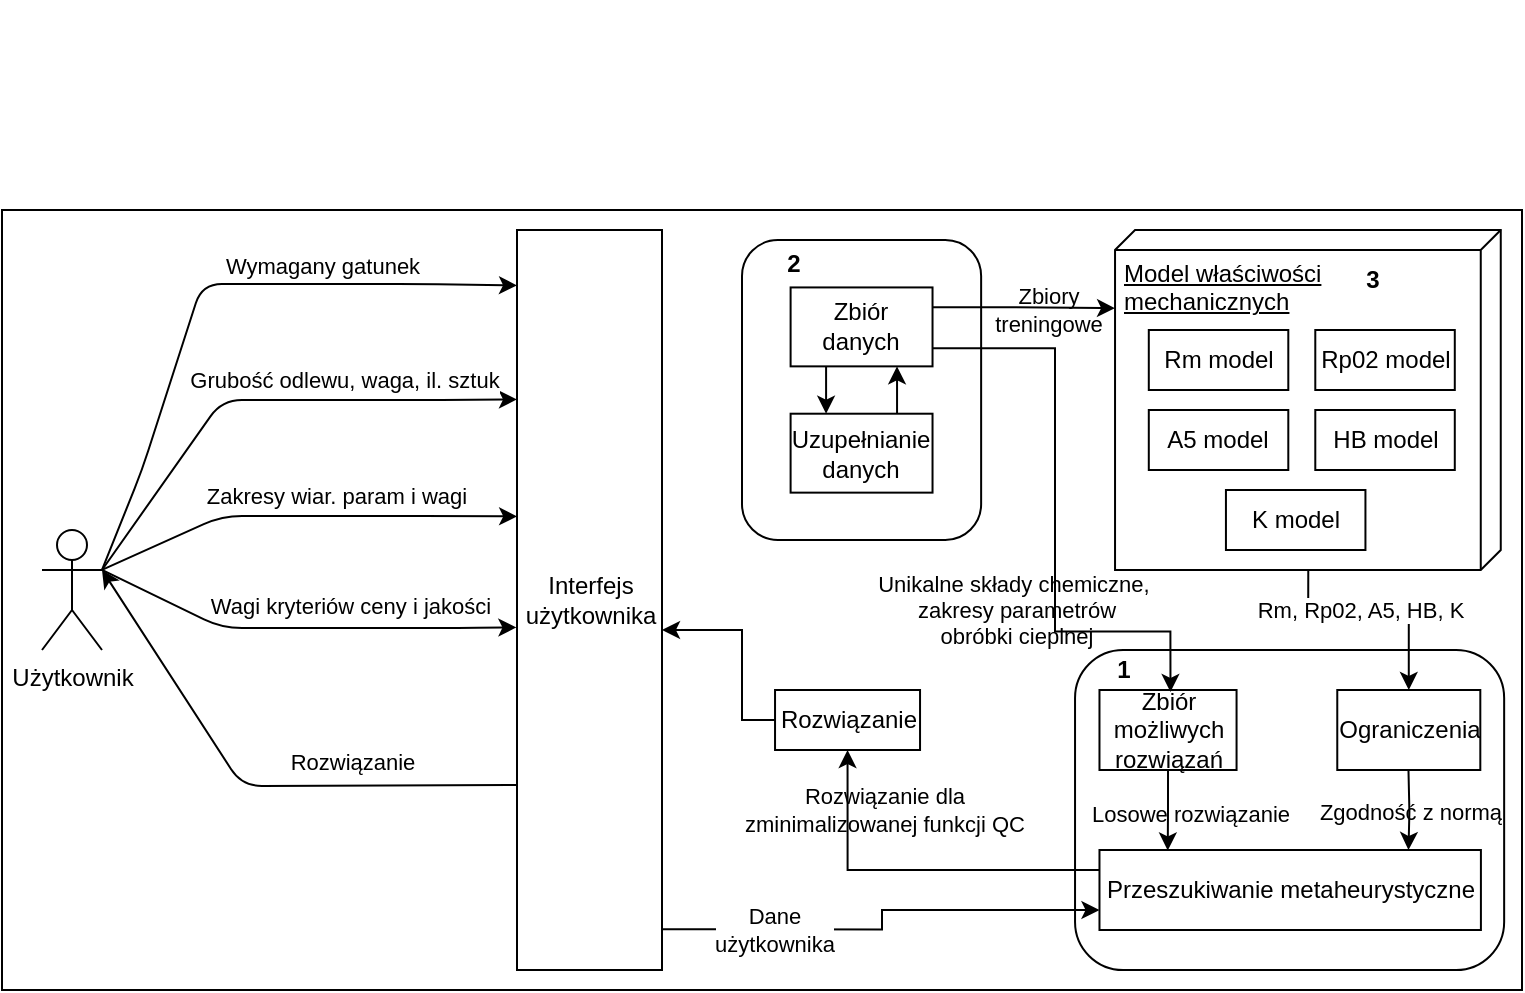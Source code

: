 <mxfile version="13.10.3" type="google"><diagram id="5xQCa3P3CvM30M4fpbCQ" name="Page-1"><mxGraphModel dx="1422" dy="2368" grid="1" gridSize="10" guides="1" tooltips="1" connect="1" arrows="1" fold="1" page="1" pageScale="1" pageWidth="1169" pageHeight="1654" math="0" shadow="0"><root><mxCell id="0"/><mxCell id="1" parent="0"/><mxCell id="l8LEZqy1cuJwUr7i52sy-6" value="" style="rounded=0;whiteSpace=wrap;html=1;labelBackgroundColor=#ffffff;" vertex="1" parent="1"><mxGeometry x="30" y="20" width="760" height="390" as="geometry"/></mxCell><mxCell id="2Bnmj4lP4jYhJN0xmVzA-1" value="Użytkownik" style="shape=umlActor;verticalLabelPosition=bottom;labelBackgroundColor=#ffffff;verticalAlign=top;html=1;outlineConnect=0;" parent="1" vertex="1"><mxGeometry x="50" y="180" width="30" height="60" as="geometry"/></mxCell><mxCell id="2Bnmj4lP4jYhJN0xmVzA-7" value="Interfejs użytkownika" style="rounded=0;whiteSpace=wrap;html=1;" parent="1" vertex="1"><mxGeometry x="287.5" y="30" width="72.5" height="370" as="geometry"/></mxCell><mxCell id="2Bnmj4lP4jYhJN0xmVzA-8" value="" style="endArrow=classic;html=1;exitX=1;exitY=0.333;exitDx=0;exitDy=0;exitPerimeter=0;entryX=0;entryY=0.075;entryDx=0;entryDy=0;entryPerimeter=0;" parent="1" source="2Bnmj4lP4jYhJN0xmVzA-1" target="2Bnmj4lP4jYhJN0xmVzA-7" edge="1"><mxGeometry width="50" height="50" relative="1" as="geometry"><mxPoint x="117.5" y="80" as="sourcePoint"/><mxPoint x="452.5" y="140" as="targetPoint"/><Array as="points"><mxPoint x="100" y="150"/><mxPoint x="130" y="57"/><mxPoint x="200" y="57"/><mxPoint x="238" y="57"/></Array></mxGeometry></mxCell><mxCell id="2Bnmj4lP4jYhJN0xmVzA-9" value="Wymagany gatunek" style="edgeLabel;html=1;align=center;verticalAlign=middle;resizable=0;points=[];" parent="2Bnmj4lP4jYhJN0xmVzA-8" vertex="1" connectable="0"><mxGeometry x="0.088" y="1" relative="1" as="geometry"><mxPoint x="43.57" y="-8.72" as="offset"/></mxGeometry></mxCell><mxCell id="2Bnmj4lP4jYhJN0xmVzA-10" value="" style="endArrow=classic;html=1;entryX=0;entryY=0.229;entryDx=0;entryDy=0;entryPerimeter=0;exitX=1;exitY=0.333;exitDx=0;exitDy=0;exitPerimeter=0;" parent="1" target="2Bnmj4lP4jYhJN0xmVzA-7" edge="1" source="2Bnmj4lP4jYhJN0xmVzA-1"><mxGeometry width="50" height="50" relative="1" as="geometry"><mxPoint x="130" y="160" as="sourcePoint"/><mxPoint x="381.5" y="-20" as="targetPoint"/><Array as="points"><mxPoint x="140" y="115"/><mxPoint x="240" y="115"/></Array></mxGeometry></mxCell><mxCell id="2Bnmj4lP4jYhJN0xmVzA-12" value="Grubość odlewu, waga, il. sztuk" style="edgeLabel;html=1;align=center;verticalAlign=middle;resizable=0;points=[];" parent="2Bnmj4lP4jYhJN0xmVzA-10" vertex="1" connectable="0"><mxGeometry x="0.533" y="-2" relative="1" as="geometry"><mxPoint x="-28.29" y="-12.0" as="offset"/></mxGeometry></mxCell><mxCell id="2Bnmj4lP4jYhJN0xmVzA-13" value="" style="endArrow=classic;html=1;entryX=0.001;entryY=0.387;entryDx=0;entryDy=0;entryPerimeter=0;exitX=1;exitY=0.333;exitDx=0;exitDy=0;exitPerimeter=0;" parent="1" target="2Bnmj4lP4jYhJN0xmVzA-7" edge="1" source="2Bnmj4lP4jYhJN0xmVzA-1"><mxGeometry width="50" height="50" relative="1" as="geometry"><mxPoint x="110" y="200" as="sourcePoint"/><mxPoint x="385.708" y="140.0" as="targetPoint"/><Array as="points"><mxPoint x="140" y="173"/><mxPoint x="190" y="173"/><mxPoint x="230" y="173"/></Array></mxGeometry></mxCell><mxCell id="2Bnmj4lP4jYhJN0xmVzA-14" value="Zakresy wiar. param i wagi" style="edgeLabel;html=1;align=center;verticalAlign=middle;resizable=0;points=[];" parent="2Bnmj4lP4jYhJN0xmVzA-13" vertex="1" connectable="0"><mxGeometry x="-0.25" y="2" relative="1" as="geometry"><mxPoint x="42.11" y="-8.21" as="offset"/></mxGeometry></mxCell><mxCell id="2Bnmj4lP4jYhJN0xmVzA-15" value="" style="endArrow=classic;html=1;entryX=-0.004;entryY=0.537;entryDx=0;entryDy=0;entryPerimeter=0;exitX=1;exitY=0.333;exitDx=0;exitDy=0;exitPerimeter=0;" parent="1" edge="1" target="2Bnmj4lP4jYhJN0xmVzA-7" source="2Bnmj4lP4jYhJN0xmVzA-1"><mxGeometry width="50" height="50" relative="1" as="geometry"><mxPoint x="120" y="200" as="sourcePoint"/><mxPoint x="267.5" y="140" as="targetPoint"/><Array as="points"><mxPoint x="140" y="229"/><mxPoint x="180" y="229"/><mxPoint x="258" y="229"/></Array></mxGeometry></mxCell><mxCell id="2Bnmj4lP4jYhJN0xmVzA-16" value="Wagi kryteriów ceny i jakości" style="edgeLabel;html=1;align=center;verticalAlign=middle;resizable=0;points=[];" parent="2Bnmj4lP4jYhJN0xmVzA-15" vertex="1" connectable="0"><mxGeometry x="-0.059" y="-1" relative="1" as="geometry"><mxPoint x="29.94" y="-12" as="offset"/></mxGeometry></mxCell><mxCell id="c2HrtiaySvSBoey__Aqu-40" style="edgeStyle=orthogonalEdgeStyle;rounded=0;orthogonalLoop=1;jettySize=auto;html=1;exitX=0;exitY=0.5;exitDx=0;exitDy=0;" parent="1" source="2Bnmj4lP4jYhJN0xmVzA-19" target="2Bnmj4lP4jYhJN0xmVzA-7" edge="1"><mxGeometry relative="1" as="geometry"><Array as="points"><mxPoint x="400" y="275"/><mxPoint x="400" y="230"/></Array></mxGeometry></mxCell><mxCell id="2Bnmj4lP4jYhJN0xmVzA-19" value="Rozwiązanie" style="rounded=0;whiteSpace=wrap;html=1;" parent="1" vertex="1"><mxGeometry x="416.52" y="260" width="72.5" height="30" as="geometry"/></mxCell><mxCell id="2Bnmj4lP4jYhJN0xmVzA-37" value="" style="endArrow=classic;html=1;exitX=0;exitY=0.75;exitDx=0;exitDy=0;entryX=1;entryY=0.333;entryDx=0;entryDy=0;entryPerimeter=0;" parent="1" edge="1" target="2Bnmj4lP4jYhJN0xmVzA-1" source="2Bnmj4lP4jYhJN0xmVzA-7"><mxGeometry width="50" height="50" relative="1" as="geometry"><mxPoint x="217.5" y="140" as="sourcePoint"/><mxPoint x="150" y="260" as="targetPoint"/><Array as="points"><mxPoint x="150" y="308"/></Array></mxGeometry></mxCell><mxCell id="2Bnmj4lP4jYhJN0xmVzA-38" value="Rozwiązanie" style="edgeLabel;html=1;align=center;verticalAlign=middle;resizable=0;points=[];" parent="2Bnmj4lP4jYhJN0xmVzA-37" vertex="1" connectable="0"><mxGeometry x="0.049" y="2" relative="1" as="geometry"><mxPoint x="57.61" y="-12" as="offset"/></mxGeometry></mxCell><mxCell id="c2HrtiaySvSBoey__Aqu-21" value="" style="group" parent="1" vertex="1" connectable="0"><mxGeometry x="470" y="-85" width="250" height="270" as="geometry"/></mxCell><mxCell id="c2HrtiaySvSBoey__Aqu-26" value="" style="group" parent="c2HrtiaySvSBoey__Aqu-21" vertex="1" connectable="0"><mxGeometry x="-70.002" y="120.034" width="119.565" height="149.966" as="geometry"/></mxCell><mxCell id="c2HrtiaySvSBoey__Aqu-18" value="" style="rounded=1;whiteSpace=wrap;html=1;" parent="c2HrtiaySvSBoey__Aqu-26" vertex="1"><mxGeometry width="119.565" height="149.966" as="geometry"/></mxCell><mxCell id="c2HrtiaySvSBoey__Aqu-3" value="Zbiór danych" style="rounded=0;whiteSpace=wrap;html=1;" parent="c2HrtiaySvSBoey__Aqu-26" vertex="1"><mxGeometry x="24.304" y="23.679" width="70.966" height="39.465" as="geometry"/></mxCell><mxCell id="c2HrtiaySvSBoey__Aqu-25" style="edgeStyle=orthogonalEdgeStyle;rounded=0;orthogonalLoop=1;jettySize=auto;html=1;exitX=0.75;exitY=0;exitDx=0;exitDy=0;entryX=0.75;entryY=1;entryDx=0;entryDy=0;" parent="c2HrtiaySvSBoey__Aqu-26" source="c2HrtiaySvSBoey__Aqu-4" target="c2HrtiaySvSBoey__Aqu-3" edge="1"><mxGeometry relative="1" as="geometry"/></mxCell><mxCell id="c2HrtiaySvSBoey__Aqu-4" value="Uzupełnianie danych" style="rounded=0;whiteSpace=wrap;html=1;" parent="c2HrtiaySvSBoey__Aqu-26" vertex="1"><mxGeometry x="24.304" y="86.822" width="70.966" height="39.465" as="geometry"/></mxCell><mxCell id="c2HrtiaySvSBoey__Aqu-24" style="edgeStyle=orthogonalEdgeStyle;rounded=0;orthogonalLoop=1;jettySize=auto;html=1;exitX=0.25;exitY=1;exitDx=0;exitDy=0;entryX=0.25;entryY=0;entryDx=0;entryDy=0;" parent="c2HrtiaySvSBoey__Aqu-26" source="c2HrtiaySvSBoey__Aqu-3" target="c2HrtiaySvSBoey__Aqu-4" edge="1"><mxGeometry relative="1" as="geometry"/></mxCell><mxCell id="c2HrtiaySvSBoey__Aqu-23" style="edgeStyle=orthogonalEdgeStyle;rounded=0;orthogonalLoop=1;jettySize=auto;html=1;exitX=0.5;exitY=1;exitDx=0;exitDy=0;" parent="c2HrtiaySvSBoey__Aqu-26" source="c2HrtiaySvSBoey__Aqu-3" target="c2HrtiaySvSBoey__Aqu-3" edge="1"><mxGeometry relative="1" as="geometry"/></mxCell><mxCell id="zQKTriWYVhKQ7tbw3qBg-2" value="&lt;b&gt;2&lt;/b&gt;" style="text;html=1;strokeColor=none;fillColor=none;align=center;verticalAlign=middle;whiteSpace=wrap;rounded=0;" parent="c2HrtiaySvSBoey__Aqu-26" vertex="1"><mxGeometry x="10.362" y="4.357" width="31.884" height="15.786" as="geometry"/></mxCell><mxCell id="c2HrtiaySvSBoey__Aqu-53" style="edgeStyle=orthogonalEdgeStyle;rounded=0;orthogonalLoop=1;jettySize=auto;html=1;exitX=1;exitY=0.25;exitDx=0;exitDy=0;entryX=0.23;entryY=1;entryDx=0;entryDy=0;entryPerimeter=0;" parent="1" source="c2HrtiaySvSBoey__Aqu-3" target="c2HrtiaySvSBoey__Aqu-30" edge="1"><mxGeometry relative="1" as="geometry"><mxPoint x="566.52" y="69" as="targetPoint"/><Array as="points"><mxPoint x="530.52" y="69"/></Array></mxGeometry></mxCell><mxCell id="c2HrtiaySvSBoey__Aqu-54" value="Zbiory &lt;br&gt;treningowe" style="edgeLabel;html=1;align=center;verticalAlign=middle;resizable=0;points=[];labelBackgroundColor=none;" parent="c2HrtiaySvSBoey__Aqu-53" vertex="1" connectable="0"><mxGeometry x="0.24" y="2" relative="1" as="geometry"><mxPoint x="0.95" y="3.22" as="offset"/></mxGeometry></mxCell><mxCell id="c2HrtiaySvSBoey__Aqu-59" value="" style="group" parent="1" vertex="1" connectable="0"><mxGeometry x="566.521" y="240" width="214.554" height="160" as="geometry"/></mxCell><mxCell id="c2HrtiaySvSBoey__Aqu-44" value="" style="rounded=1;whiteSpace=wrap;html=1;" parent="c2HrtiaySvSBoey__Aqu-59" vertex="1"><mxGeometry width="214.554" height="160" as="geometry"/></mxCell><mxCell id="2Bnmj4lP4jYhJN0xmVzA-18" value="Zbiór możliwych rozwiązań" style="rounded=0;whiteSpace=wrap;html=1;" parent="c2HrtiaySvSBoey__Aqu-59" vertex="1"><mxGeometry x="12.219" y="20" width="68.538" height="40" as="geometry"/></mxCell><mxCell id="2Bnmj4lP4jYhJN0xmVzA-24" value="Ograniczenia" style="rounded=0;whiteSpace=wrap;html=1;" parent="c2HrtiaySvSBoey__Aqu-59" vertex="1"><mxGeometry x="131.116" y="20" width="71.518" height="40" as="geometry"/></mxCell><mxCell id="zQKTriWYVhKQ7tbw3qBg-1" value="&lt;b&gt;1&lt;/b&gt;" style="text;html=1;strokeColor=none;fillColor=none;align=center;verticalAlign=middle;whiteSpace=wrap;rounded=0;" parent="c2HrtiaySvSBoey__Aqu-59" vertex="1"><mxGeometry x="12.218" width="23.839" height="20" as="geometry"/></mxCell><mxCell id="2Bnmj4lP4jYhJN0xmVzA-23" value="Przeszukiwanie metaheurystyczne" style="rounded=0;whiteSpace=wrap;html=1;" parent="c2HrtiaySvSBoey__Aqu-59" vertex="1"><mxGeometry x="12.219" y="100" width="190.714" height="40" as="geometry"/></mxCell><mxCell id="c2HrtiaySvSBoey__Aqu-55" style="edgeStyle=orthogonalEdgeStyle;rounded=0;orthogonalLoop=1;jettySize=auto;html=1;exitX=0.5;exitY=1;exitDx=0;exitDy=0;entryX=0.179;entryY=0.006;entryDx=0;entryDy=0;entryPerimeter=0;" parent="c2HrtiaySvSBoey__Aqu-59" source="2Bnmj4lP4jYhJN0xmVzA-18" target="2Bnmj4lP4jYhJN0xmVzA-23" edge="1"><mxGeometry y="-30" as="geometry"><Array as="points"><mxPoint x="46.286" y="80"/><mxPoint x="46.286" y="80"/></Array></mxGeometry></mxCell><mxCell id="c2HrtiaySvSBoey__Aqu-56" value="Losowe rozwiązanie" style="edgeLabel;html=1;align=center;verticalAlign=middle;resizable=0;points=[];labelBackgroundColor=none;" parent="c2HrtiaySvSBoey__Aqu-55" vertex="1" connectable="0"><mxGeometry x="0.044" y="-1" relative="1" as="geometry"><mxPoint x="11.43" y="0.8" as="offset"/></mxGeometry></mxCell><mxCell id="c2HrtiaySvSBoey__Aqu-45" style="edgeStyle=orthogonalEdgeStyle;rounded=0;orthogonalLoop=1;jettySize=auto;html=1;exitX=0.5;exitY=1;exitDx=0;exitDy=0;entryX=0.811;entryY=0.008;entryDx=0;entryDy=0;entryPerimeter=0;" parent="c2HrtiaySvSBoey__Aqu-59" edge="1"><mxGeometry x="-0.164" y="-30.32" as="geometry"><mxPoint x="166.711" y="59.68" as="sourcePoint"/><mxPoint x="166.724" y="100.0" as="targetPoint"/></mxGeometry></mxCell><mxCell id="c2HrtiaySvSBoey__Aqu-57" value="Zgodność z normą" style="edgeLabel;html=1;align=center;verticalAlign=middle;resizable=0;points=[];labelBackgroundColor=none;" parent="c2HrtiaySvSBoey__Aqu-45" vertex="1" connectable="0"><mxGeometry x="-0.267" relative="1" as="geometry"><mxPoint x="4.441e-16" y="5.33" as="offset"/></mxGeometry></mxCell><mxCell id="c2HrtiaySvSBoey__Aqu-46" style="edgeStyle=orthogonalEdgeStyle;rounded=0;orthogonalLoop=1;jettySize=auto;html=1;exitX=0.998;exitY=0.499;exitDx=0;exitDy=0;exitPerimeter=0;entryX=0.5;entryY=0;entryDx=0;entryDy=0;" parent="1" source="c2HrtiaySvSBoey__Aqu-30" target="2Bnmj4lP4jYhJN0xmVzA-24" edge="1"><mxGeometry x="586.52" y="30" as="geometry"><Array as="points"><mxPoint x="683" y="220"/><mxPoint x="733" y="220"/></Array></mxGeometry></mxCell><mxCell id="c2HrtiaySvSBoey__Aqu-51" value="Rm, Rp02, A5, HB, K" style="edgeLabel;html=1;align=center;verticalAlign=middle;resizable=0;points=[];labelBorderColor=none;labelBackgroundColor=#ffffff;" parent="c2HrtiaySvSBoey__Aqu-46" vertex="1" connectable="0"><mxGeometry x="-0.446" relative="1" as="geometry"><mxPoint x="15.74" y="-3.553e-15" as="offset"/></mxGeometry></mxCell><mxCell id="l8LEZqy1cuJwUr7i52sy-2" value="" style="group" vertex="1" connectable="0" parent="1"><mxGeometry x="586.52" y="30" width="192.857" height="170" as="geometry"/></mxCell><mxCell id="c2HrtiaySvSBoey__Aqu-30" value="Model właściwości&lt;br&gt;mechanicznych" style="verticalAlign=top;align=left;spacingTop=8;spacingLeft=2;spacingRight=12;shape=cube;size=10;direction=south;fontStyle=4;html=1;" parent="l8LEZqy1cuJwUr7i52sy-2" vertex="1"><mxGeometry width="192.857" height="170" as="geometry"/></mxCell><mxCell id="c2HrtiaySvSBoey__Aqu-38" value="K model" style="whiteSpace=wrap;html=1;" parent="l8LEZqy1cuJwUr7i52sy-2" vertex="1"><mxGeometry x="55.45" y="130" width="69.75" height="30" as="geometry"/></mxCell><mxCell id="c2HrtiaySvSBoey__Aqu-31" value="Rm model" style="html=1;" parent="l8LEZqy1cuJwUr7i52sy-2" vertex="1"><mxGeometry x="16.878" y="50" width="69.75" height="30" as="geometry"/></mxCell><mxCell id="c2HrtiaySvSBoey__Aqu-32" value="Rp02 model" style="whiteSpace=wrap;html=1;" parent="l8LEZqy1cuJwUr7i52sy-2" vertex="1"><mxGeometry x="100.125" y="50" width="69.75" height="30" as="geometry"/></mxCell><mxCell id="c2HrtiaySvSBoey__Aqu-35" value="A5 model" style="whiteSpace=wrap;html=1;" parent="l8LEZqy1cuJwUr7i52sy-2" vertex="1"><mxGeometry x="16.878" y="90" width="69.75" height="30" as="geometry"/></mxCell><mxCell id="c2HrtiaySvSBoey__Aqu-37" value="HB model" style="whiteSpace=wrap;html=1;" parent="l8LEZqy1cuJwUr7i52sy-2" vertex="1"><mxGeometry x="100.125" y="90" width="69.75" height="30" as="geometry"/></mxCell><mxCell id="zQKTriWYVhKQ7tbw3qBg-3" value="&lt;b&gt;3&lt;/b&gt;" style="text;html=1;strokeColor=none;fillColor=none;align=center;verticalAlign=middle;whiteSpace=wrap;rounded=0;" parent="l8LEZqy1cuJwUr7i52sy-2" vertex="1"><mxGeometry x="109.446" y="10" width="38.571" height="30" as="geometry"/></mxCell><mxCell id="c2HrtiaySvSBoey__Aqu-43" style="edgeStyle=orthogonalEdgeStyle;rounded=0;orthogonalLoop=1;jettySize=auto;html=1;exitX=0;exitY=0.25;exitDx=0;exitDy=0;entryX=0.5;entryY=1;entryDx=0;entryDy=0;" parent="1" source="2Bnmj4lP4jYhJN0xmVzA-23" target="2Bnmj4lP4jYhJN0xmVzA-19" edge="1"><mxGeometry relative="1" as="geometry"><Array as="points"><mxPoint x="453" y="350"/></Array><mxPoint x="446.52" y="20" as="sourcePoint"/><mxPoint x="452.52" y="320" as="targetPoint"/></mxGeometry></mxCell><mxCell id="c2HrtiaySvSBoey__Aqu-58" value="Rozwiązanie dla &lt;br&gt;zminimalizowanej funkcji QC" style="edgeLabel;html=1;align=center;verticalAlign=middle;resizable=0;points=[];labelBackgroundColor=none;" parent="c2HrtiaySvSBoey__Aqu-43" vertex="1" connectable="0"><mxGeometry x="0.051" relative="1" as="geometry"><mxPoint x="-10.81" y="-30.0" as="offset"/></mxGeometry></mxCell><mxCell id="c2HrtiaySvSBoey__Aqu-49" style="edgeStyle=orthogonalEdgeStyle;rounded=0;orthogonalLoop=1;jettySize=auto;html=1;exitX=1;exitY=0.75;exitDx=0;exitDy=0;entryX=0.518;entryY=0.005;entryDx=0;entryDy=0;entryPerimeter=0;" parent="1" edge="1"><mxGeometry relative="1" as="geometry"><Array as="points"><mxPoint x="556.52" y="88.76"/><mxPoint x="556.52" y="230.76"/><mxPoint x="614.52" y="230.76"/></Array><mxPoint x="495.268" y="89.072" as="sourcePoint"/><mxPoint x="614.243" y="260.96" as="targetPoint"/></mxGeometry></mxCell><mxCell id="c2HrtiaySvSBoey__Aqu-52" value="Unikalne składy chemiczne,&amp;nbsp;&lt;br&gt;zakresy parametrów &lt;br&gt;obróbki cieplnej" style="edgeLabel;html=1;align=center;verticalAlign=middle;resizable=0;points=[];labelBackgroundColor=none;" parent="c2HrtiaySvSBoey__Aqu-49" vertex="1" connectable="0"><mxGeometry x="0.127" y="3" relative="1" as="geometry"><mxPoint x="-23.03" y="28.2" as="offset"/></mxGeometry></mxCell><mxCell id="c2HrtiaySvSBoey__Aqu-48" style="edgeStyle=orthogonalEdgeStyle;rounded=0;orthogonalLoop=1;jettySize=auto;html=1;entryX=0;entryY=0.75;entryDx=0;entryDy=0;exitX=1.001;exitY=0.945;exitDx=0;exitDy=0;exitPerimeter=0;" parent="1" source="2Bnmj4lP4jYhJN0xmVzA-7" target="2Bnmj4lP4jYhJN0xmVzA-23" edge="1"><mxGeometry relative="1" as="geometry"><Array as="points"><mxPoint x="470" y="380"/><mxPoint x="470" y="370"/></Array><mxPoint x="360.31" y="130" as="sourcePoint"/><mxPoint x="441" y="390" as="targetPoint"/></mxGeometry></mxCell><mxCell id="c2HrtiaySvSBoey__Aqu-50" value="Dane &lt;br&gt;użytkownika" style="edgeLabel;html=1;align=center;verticalAlign=middle;resizable=0;points=[];labelBackgroundColor=#ffffff;" parent="c2HrtiaySvSBoey__Aqu-48" vertex="1" connectable="0"><mxGeometry x="-0.092" y="-3" relative="1" as="geometry"><mxPoint x="-48.08" y="-3.11" as="offset"/></mxGeometry></mxCell></root></mxGraphModel></diagram></mxfile>